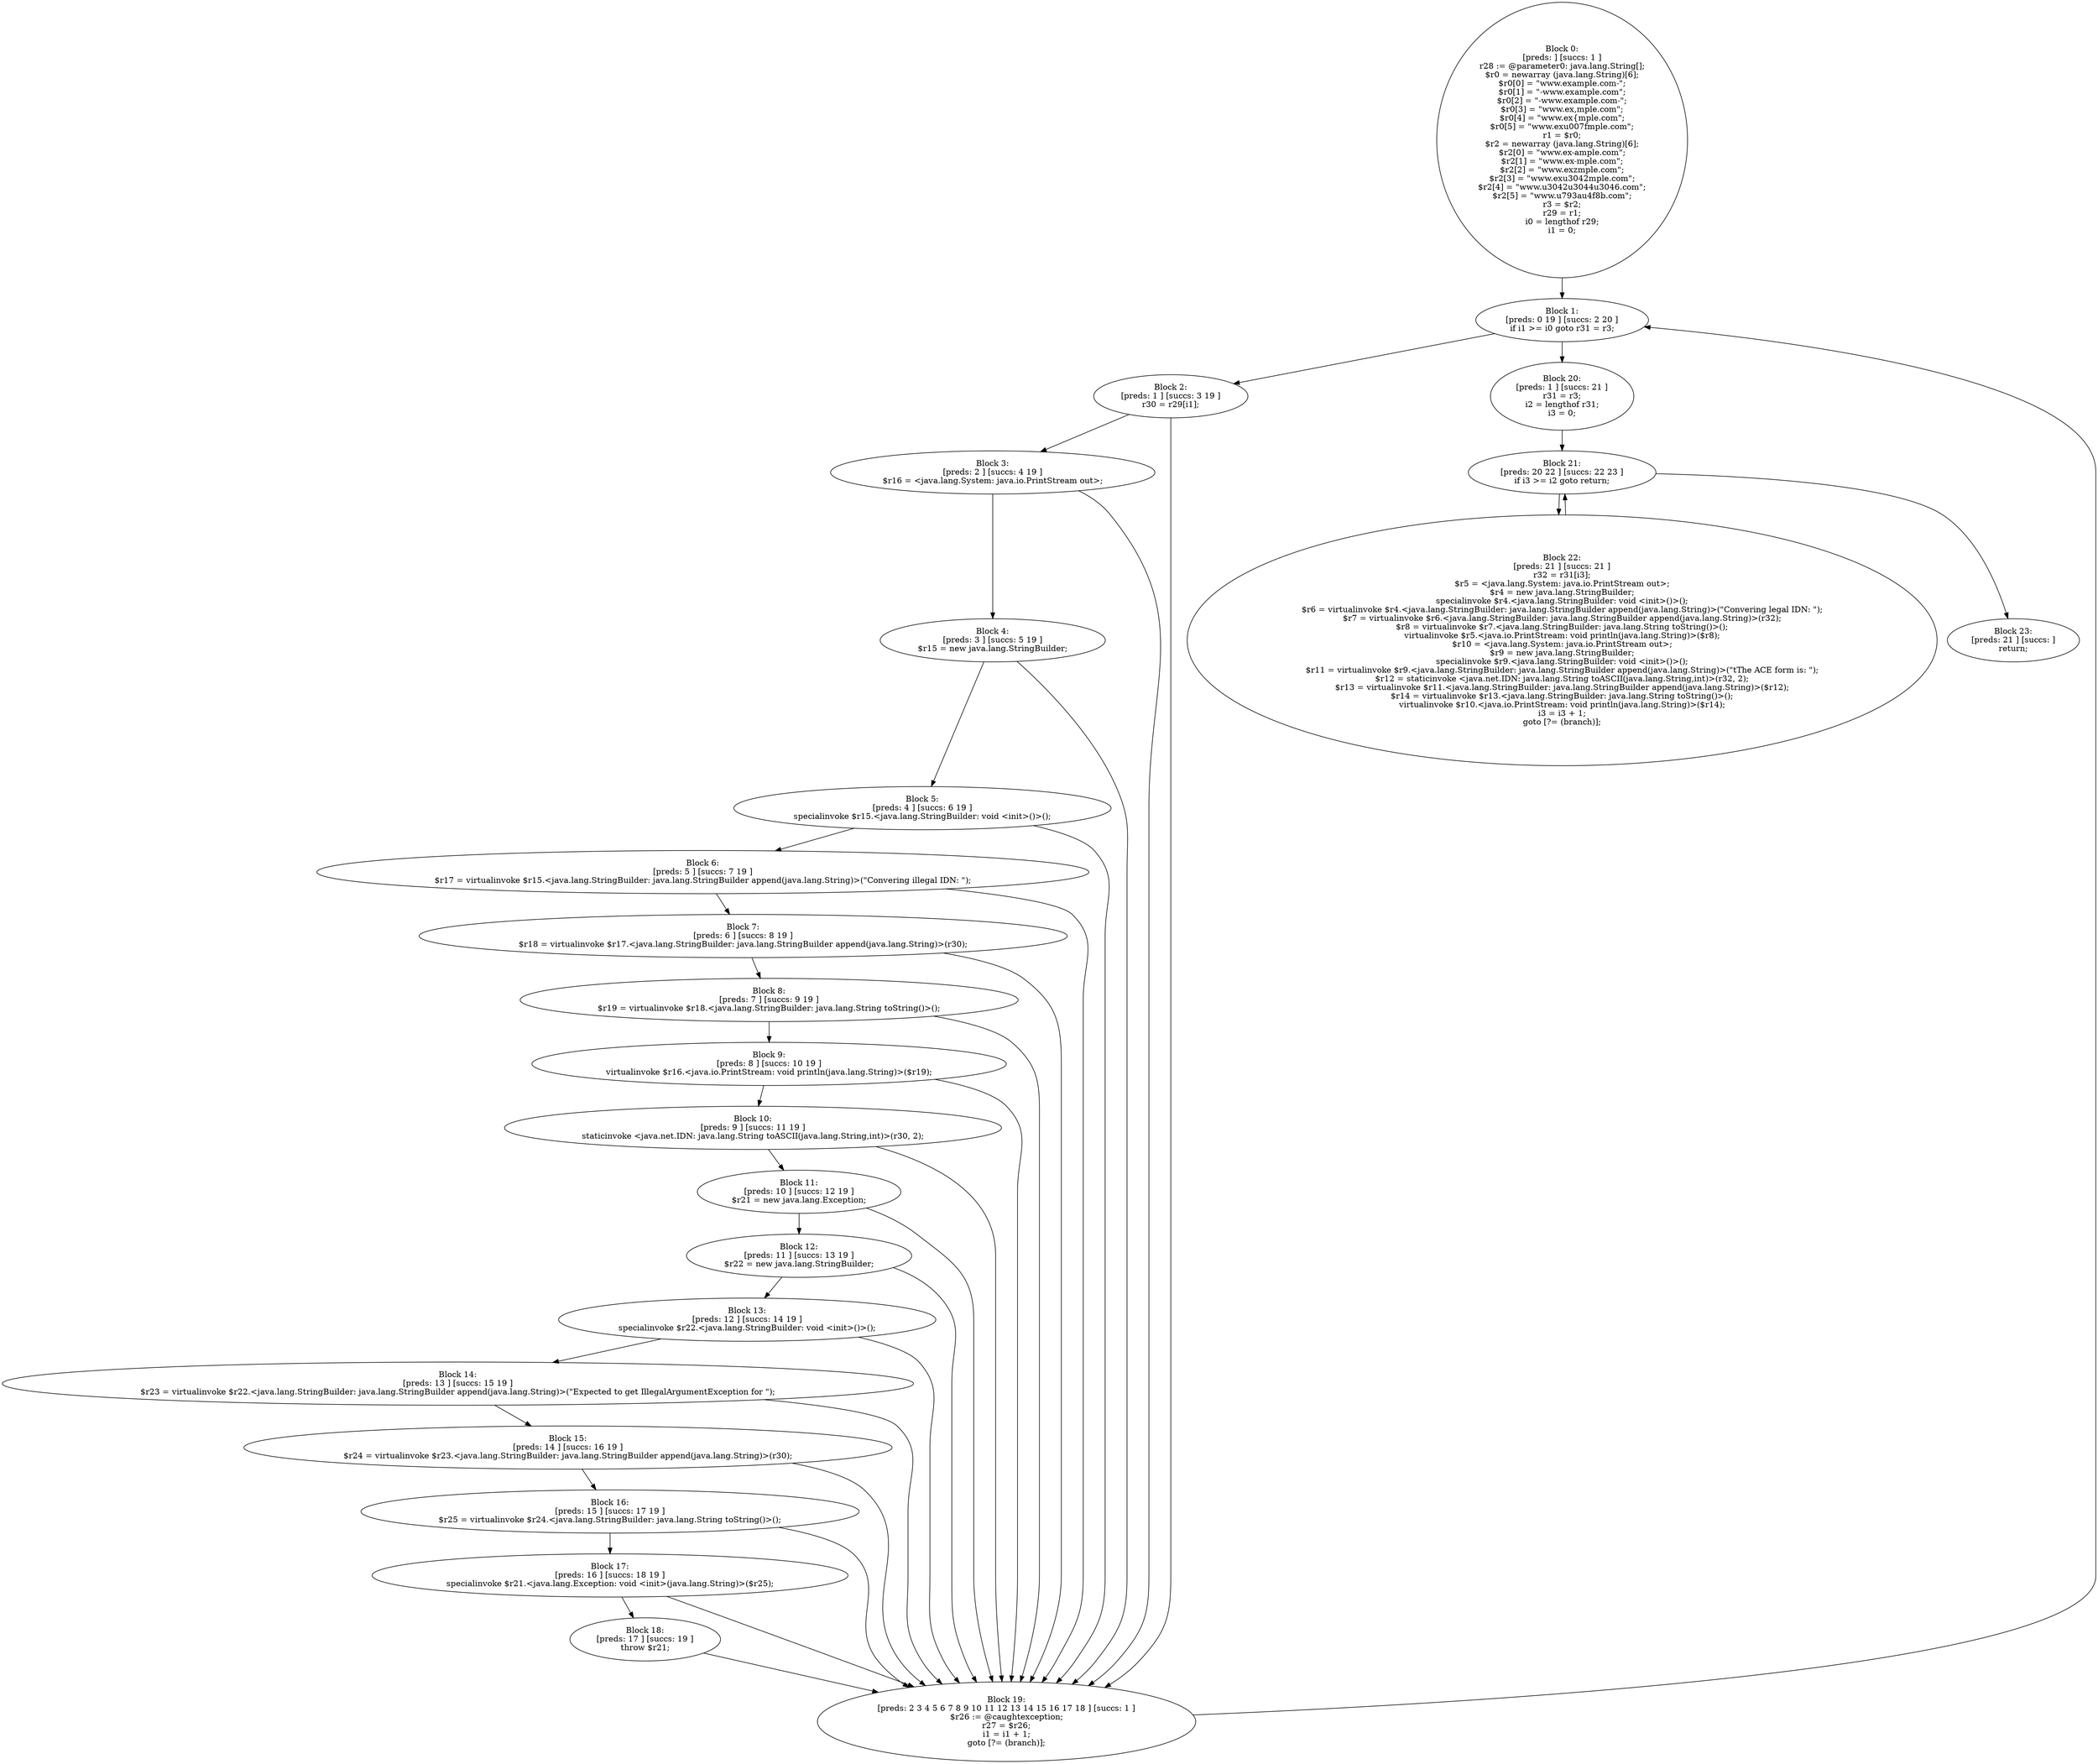 digraph "unitGraph" {
    "Block 0:
[preds: ] [succs: 1 ]
r28 := @parameter0: java.lang.String[];
$r0 = newarray (java.lang.String)[6];
$r0[0] = \"www.example.com-\";
$r0[1] = \"-www.example.com\";
$r0[2] = \"-www.example.com-\";
$r0[3] = \"www.ex,mple.com\";
$r0[4] = \"www.ex{mple.com\";
$r0[5] = \"www.ex\u007fmple.com\";
r1 = $r0;
$r2 = newarray (java.lang.String)[6];
$r2[0] = \"www.ex-ample.com\";
$r2[1] = \"www.ex-mple.com\";
$r2[2] = \"www.exzmple.com\";
$r2[3] = \"www.ex\u3042mple.com\";
$r2[4] = \"www.\u3042\u3044\u3046.com\";
$r2[5] = \"www.\u793a\u4f8b.com\";
r3 = $r2;
r29 = r1;
i0 = lengthof r29;
i1 = 0;
"
    "Block 1:
[preds: 0 19 ] [succs: 2 20 ]
if i1 >= i0 goto r31 = r3;
"
    "Block 2:
[preds: 1 ] [succs: 3 19 ]
r30 = r29[i1];
"
    "Block 3:
[preds: 2 ] [succs: 4 19 ]
$r16 = <java.lang.System: java.io.PrintStream out>;
"
    "Block 4:
[preds: 3 ] [succs: 5 19 ]
$r15 = new java.lang.StringBuilder;
"
    "Block 5:
[preds: 4 ] [succs: 6 19 ]
specialinvoke $r15.<java.lang.StringBuilder: void <init>()>();
"
    "Block 6:
[preds: 5 ] [succs: 7 19 ]
$r17 = virtualinvoke $r15.<java.lang.StringBuilder: java.lang.StringBuilder append(java.lang.String)>(\"Convering illegal IDN: \");
"
    "Block 7:
[preds: 6 ] [succs: 8 19 ]
$r18 = virtualinvoke $r17.<java.lang.StringBuilder: java.lang.StringBuilder append(java.lang.String)>(r30);
"
    "Block 8:
[preds: 7 ] [succs: 9 19 ]
$r19 = virtualinvoke $r18.<java.lang.StringBuilder: java.lang.String toString()>();
"
    "Block 9:
[preds: 8 ] [succs: 10 19 ]
virtualinvoke $r16.<java.io.PrintStream: void println(java.lang.String)>($r19);
"
    "Block 10:
[preds: 9 ] [succs: 11 19 ]
staticinvoke <java.net.IDN: java.lang.String toASCII(java.lang.String,int)>(r30, 2);
"
    "Block 11:
[preds: 10 ] [succs: 12 19 ]
$r21 = new java.lang.Exception;
"
    "Block 12:
[preds: 11 ] [succs: 13 19 ]
$r22 = new java.lang.StringBuilder;
"
    "Block 13:
[preds: 12 ] [succs: 14 19 ]
specialinvoke $r22.<java.lang.StringBuilder: void <init>()>();
"
    "Block 14:
[preds: 13 ] [succs: 15 19 ]
$r23 = virtualinvoke $r22.<java.lang.StringBuilder: java.lang.StringBuilder append(java.lang.String)>(\"Expected to get IllegalArgumentException for \");
"
    "Block 15:
[preds: 14 ] [succs: 16 19 ]
$r24 = virtualinvoke $r23.<java.lang.StringBuilder: java.lang.StringBuilder append(java.lang.String)>(r30);
"
    "Block 16:
[preds: 15 ] [succs: 17 19 ]
$r25 = virtualinvoke $r24.<java.lang.StringBuilder: java.lang.String toString()>();
"
    "Block 17:
[preds: 16 ] [succs: 18 19 ]
specialinvoke $r21.<java.lang.Exception: void <init>(java.lang.String)>($r25);
"
    "Block 18:
[preds: 17 ] [succs: 19 ]
throw $r21;
"
    "Block 19:
[preds: 2 3 4 5 6 7 8 9 10 11 12 13 14 15 16 17 18 ] [succs: 1 ]
$r26 := @caughtexception;
r27 = $r26;
i1 = i1 + 1;
goto [?= (branch)];
"
    "Block 20:
[preds: 1 ] [succs: 21 ]
r31 = r3;
i2 = lengthof r31;
i3 = 0;
"
    "Block 21:
[preds: 20 22 ] [succs: 22 23 ]
if i3 >= i2 goto return;
"
    "Block 22:
[preds: 21 ] [succs: 21 ]
r32 = r31[i3];
$r5 = <java.lang.System: java.io.PrintStream out>;
$r4 = new java.lang.StringBuilder;
specialinvoke $r4.<java.lang.StringBuilder: void <init>()>();
$r6 = virtualinvoke $r4.<java.lang.StringBuilder: java.lang.StringBuilder append(java.lang.String)>(\"Convering legal IDN: \");
$r7 = virtualinvoke $r6.<java.lang.StringBuilder: java.lang.StringBuilder append(java.lang.String)>(r32);
$r8 = virtualinvoke $r7.<java.lang.StringBuilder: java.lang.String toString()>();
virtualinvoke $r5.<java.io.PrintStream: void println(java.lang.String)>($r8);
$r10 = <java.lang.System: java.io.PrintStream out>;
$r9 = new java.lang.StringBuilder;
specialinvoke $r9.<java.lang.StringBuilder: void <init>()>();
$r11 = virtualinvoke $r9.<java.lang.StringBuilder: java.lang.StringBuilder append(java.lang.String)>(\"\tThe ACE form is: \");
$r12 = staticinvoke <java.net.IDN: java.lang.String toASCII(java.lang.String,int)>(r32, 2);
$r13 = virtualinvoke $r11.<java.lang.StringBuilder: java.lang.StringBuilder append(java.lang.String)>($r12);
$r14 = virtualinvoke $r13.<java.lang.StringBuilder: java.lang.String toString()>();
virtualinvoke $r10.<java.io.PrintStream: void println(java.lang.String)>($r14);
i3 = i3 + 1;
goto [?= (branch)];
"
    "Block 23:
[preds: 21 ] [succs: ]
return;
"
    "Block 0:
[preds: ] [succs: 1 ]
r28 := @parameter0: java.lang.String[];
$r0 = newarray (java.lang.String)[6];
$r0[0] = \"www.example.com-\";
$r0[1] = \"-www.example.com\";
$r0[2] = \"-www.example.com-\";
$r0[3] = \"www.ex,mple.com\";
$r0[4] = \"www.ex{mple.com\";
$r0[5] = \"www.ex\u007fmple.com\";
r1 = $r0;
$r2 = newarray (java.lang.String)[6];
$r2[0] = \"www.ex-ample.com\";
$r2[1] = \"www.ex-mple.com\";
$r2[2] = \"www.exzmple.com\";
$r2[3] = \"www.ex\u3042mple.com\";
$r2[4] = \"www.\u3042\u3044\u3046.com\";
$r2[5] = \"www.\u793a\u4f8b.com\";
r3 = $r2;
r29 = r1;
i0 = lengthof r29;
i1 = 0;
"->"Block 1:
[preds: 0 19 ] [succs: 2 20 ]
if i1 >= i0 goto r31 = r3;
";
    "Block 1:
[preds: 0 19 ] [succs: 2 20 ]
if i1 >= i0 goto r31 = r3;
"->"Block 2:
[preds: 1 ] [succs: 3 19 ]
r30 = r29[i1];
";
    "Block 1:
[preds: 0 19 ] [succs: 2 20 ]
if i1 >= i0 goto r31 = r3;
"->"Block 20:
[preds: 1 ] [succs: 21 ]
r31 = r3;
i2 = lengthof r31;
i3 = 0;
";
    "Block 2:
[preds: 1 ] [succs: 3 19 ]
r30 = r29[i1];
"->"Block 3:
[preds: 2 ] [succs: 4 19 ]
$r16 = <java.lang.System: java.io.PrintStream out>;
";
    "Block 2:
[preds: 1 ] [succs: 3 19 ]
r30 = r29[i1];
"->"Block 19:
[preds: 2 3 4 5 6 7 8 9 10 11 12 13 14 15 16 17 18 ] [succs: 1 ]
$r26 := @caughtexception;
r27 = $r26;
i1 = i1 + 1;
goto [?= (branch)];
";
    "Block 3:
[preds: 2 ] [succs: 4 19 ]
$r16 = <java.lang.System: java.io.PrintStream out>;
"->"Block 4:
[preds: 3 ] [succs: 5 19 ]
$r15 = new java.lang.StringBuilder;
";
    "Block 3:
[preds: 2 ] [succs: 4 19 ]
$r16 = <java.lang.System: java.io.PrintStream out>;
"->"Block 19:
[preds: 2 3 4 5 6 7 8 9 10 11 12 13 14 15 16 17 18 ] [succs: 1 ]
$r26 := @caughtexception;
r27 = $r26;
i1 = i1 + 1;
goto [?= (branch)];
";
    "Block 4:
[preds: 3 ] [succs: 5 19 ]
$r15 = new java.lang.StringBuilder;
"->"Block 5:
[preds: 4 ] [succs: 6 19 ]
specialinvoke $r15.<java.lang.StringBuilder: void <init>()>();
";
    "Block 4:
[preds: 3 ] [succs: 5 19 ]
$r15 = new java.lang.StringBuilder;
"->"Block 19:
[preds: 2 3 4 5 6 7 8 9 10 11 12 13 14 15 16 17 18 ] [succs: 1 ]
$r26 := @caughtexception;
r27 = $r26;
i1 = i1 + 1;
goto [?= (branch)];
";
    "Block 5:
[preds: 4 ] [succs: 6 19 ]
specialinvoke $r15.<java.lang.StringBuilder: void <init>()>();
"->"Block 6:
[preds: 5 ] [succs: 7 19 ]
$r17 = virtualinvoke $r15.<java.lang.StringBuilder: java.lang.StringBuilder append(java.lang.String)>(\"Convering illegal IDN: \");
";
    "Block 5:
[preds: 4 ] [succs: 6 19 ]
specialinvoke $r15.<java.lang.StringBuilder: void <init>()>();
"->"Block 19:
[preds: 2 3 4 5 6 7 8 9 10 11 12 13 14 15 16 17 18 ] [succs: 1 ]
$r26 := @caughtexception;
r27 = $r26;
i1 = i1 + 1;
goto [?= (branch)];
";
    "Block 6:
[preds: 5 ] [succs: 7 19 ]
$r17 = virtualinvoke $r15.<java.lang.StringBuilder: java.lang.StringBuilder append(java.lang.String)>(\"Convering illegal IDN: \");
"->"Block 7:
[preds: 6 ] [succs: 8 19 ]
$r18 = virtualinvoke $r17.<java.lang.StringBuilder: java.lang.StringBuilder append(java.lang.String)>(r30);
";
    "Block 6:
[preds: 5 ] [succs: 7 19 ]
$r17 = virtualinvoke $r15.<java.lang.StringBuilder: java.lang.StringBuilder append(java.lang.String)>(\"Convering illegal IDN: \");
"->"Block 19:
[preds: 2 3 4 5 6 7 8 9 10 11 12 13 14 15 16 17 18 ] [succs: 1 ]
$r26 := @caughtexception;
r27 = $r26;
i1 = i1 + 1;
goto [?= (branch)];
";
    "Block 7:
[preds: 6 ] [succs: 8 19 ]
$r18 = virtualinvoke $r17.<java.lang.StringBuilder: java.lang.StringBuilder append(java.lang.String)>(r30);
"->"Block 8:
[preds: 7 ] [succs: 9 19 ]
$r19 = virtualinvoke $r18.<java.lang.StringBuilder: java.lang.String toString()>();
";
    "Block 7:
[preds: 6 ] [succs: 8 19 ]
$r18 = virtualinvoke $r17.<java.lang.StringBuilder: java.lang.StringBuilder append(java.lang.String)>(r30);
"->"Block 19:
[preds: 2 3 4 5 6 7 8 9 10 11 12 13 14 15 16 17 18 ] [succs: 1 ]
$r26 := @caughtexception;
r27 = $r26;
i1 = i1 + 1;
goto [?= (branch)];
";
    "Block 8:
[preds: 7 ] [succs: 9 19 ]
$r19 = virtualinvoke $r18.<java.lang.StringBuilder: java.lang.String toString()>();
"->"Block 9:
[preds: 8 ] [succs: 10 19 ]
virtualinvoke $r16.<java.io.PrintStream: void println(java.lang.String)>($r19);
";
    "Block 8:
[preds: 7 ] [succs: 9 19 ]
$r19 = virtualinvoke $r18.<java.lang.StringBuilder: java.lang.String toString()>();
"->"Block 19:
[preds: 2 3 4 5 6 7 8 9 10 11 12 13 14 15 16 17 18 ] [succs: 1 ]
$r26 := @caughtexception;
r27 = $r26;
i1 = i1 + 1;
goto [?= (branch)];
";
    "Block 9:
[preds: 8 ] [succs: 10 19 ]
virtualinvoke $r16.<java.io.PrintStream: void println(java.lang.String)>($r19);
"->"Block 10:
[preds: 9 ] [succs: 11 19 ]
staticinvoke <java.net.IDN: java.lang.String toASCII(java.lang.String,int)>(r30, 2);
";
    "Block 9:
[preds: 8 ] [succs: 10 19 ]
virtualinvoke $r16.<java.io.PrintStream: void println(java.lang.String)>($r19);
"->"Block 19:
[preds: 2 3 4 5 6 7 8 9 10 11 12 13 14 15 16 17 18 ] [succs: 1 ]
$r26 := @caughtexception;
r27 = $r26;
i1 = i1 + 1;
goto [?= (branch)];
";
    "Block 10:
[preds: 9 ] [succs: 11 19 ]
staticinvoke <java.net.IDN: java.lang.String toASCII(java.lang.String,int)>(r30, 2);
"->"Block 11:
[preds: 10 ] [succs: 12 19 ]
$r21 = new java.lang.Exception;
";
    "Block 10:
[preds: 9 ] [succs: 11 19 ]
staticinvoke <java.net.IDN: java.lang.String toASCII(java.lang.String,int)>(r30, 2);
"->"Block 19:
[preds: 2 3 4 5 6 7 8 9 10 11 12 13 14 15 16 17 18 ] [succs: 1 ]
$r26 := @caughtexception;
r27 = $r26;
i1 = i1 + 1;
goto [?= (branch)];
";
    "Block 11:
[preds: 10 ] [succs: 12 19 ]
$r21 = new java.lang.Exception;
"->"Block 12:
[preds: 11 ] [succs: 13 19 ]
$r22 = new java.lang.StringBuilder;
";
    "Block 11:
[preds: 10 ] [succs: 12 19 ]
$r21 = new java.lang.Exception;
"->"Block 19:
[preds: 2 3 4 5 6 7 8 9 10 11 12 13 14 15 16 17 18 ] [succs: 1 ]
$r26 := @caughtexception;
r27 = $r26;
i1 = i1 + 1;
goto [?= (branch)];
";
    "Block 12:
[preds: 11 ] [succs: 13 19 ]
$r22 = new java.lang.StringBuilder;
"->"Block 13:
[preds: 12 ] [succs: 14 19 ]
specialinvoke $r22.<java.lang.StringBuilder: void <init>()>();
";
    "Block 12:
[preds: 11 ] [succs: 13 19 ]
$r22 = new java.lang.StringBuilder;
"->"Block 19:
[preds: 2 3 4 5 6 7 8 9 10 11 12 13 14 15 16 17 18 ] [succs: 1 ]
$r26 := @caughtexception;
r27 = $r26;
i1 = i1 + 1;
goto [?= (branch)];
";
    "Block 13:
[preds: 12 ] [succs: 14 19 ]
specialinvoke $r22.<java.lang.StringBuilder: void <init>()>();
"->"Block 14:
[preds: 13 ] [succs: 15 19 ]
$r23 = virtualinvoke $r22.<java.lang.StringBuilder: java.lang.StringBuilder append(java.lang.String)>(\"Expected to get IllegalArgumentException for \");
";
    "Block 13:
[preds: 12 ] [succs: 14 19 ]
specialinvoke $r22.<java.lang.StringBuilder: void <init>()>();
"->"Block 19:
[preds: 2 3 4 5 6 7 8 9 10 11 12 13 14 15 16 17 18 ] [succs: 1 ]
$r26 := @caughtexception;
r27 = $r26;
i1 = i1 + 1;
goto [?= (branch)];
";
    "Block 14:
[preds: 13 ] [succs: 15 19 ]
$r23 = virtualinvoke $r22.<java.lang.StringBuilder: java.lang.StringBuilder append(java.lang.String)>(\"Expected to get IllegalArgumentException for \");
"->"Block 15:
[preds: 14 ] [succs: 16 19 ]
$r24 = virtualinvoke $r23.<java.lang.StringBuilder: java.lang.StringBuilder append(java.lang.String)>(r30);
";
    "Block 14:
[preds: 13 ] [succs: 15 19 ]
$r23 = virtualinvoke $r22.<java.lang.StringBuilder: java.lang.StringBuilder append(java.lang.String)>(\"Expected to get IllegalArgumentException for \");
"->"Block 19:
[preds: 2 3 4 5 6 7 8 9 10 11 12 13 14 15 16 17 18 ] [succs: 1 ]
$r26 := @caughtexception;
r27 = $r26;
i1 = i1 + 1;
goto [?= (branch)];
";
    "Block 15:
[preds: 14 ] [succs: 16 19 ]
$r24 = virtualinvoke $r23.<java.lang.StringBuilder: java.lang.StringBuilder append(java.lang.String)>(r30);
"->"Block 16:
[preds: 15 ] [succs: 17 19 ]
$r25 = virtualinvoke $r24.<java.lang.StringBuilder: java.lang.String toString()>();
";
    "Block 15:
[preds: 14 ] [succs: 16 19 ]
$r24 = virtualinvoke $r23.<java.lang.StringBuilder: java.lang.StringBuilder append(java.lang.String)>(r30);
"->"Block 19:
[preds: 2 3 4 5 6 7 8 9 10 11 12 13 14 15 16 17 18 ] [succs: 1 ]
$r26 := @caughtexception;
r27 = $r26;
i1 = i1 + 1;
goto [?= (branch)];
";
    "Block 16:
[preds: 15 ] [succs: 17 19 ]
$r25 = virtualinvoke $r24.<java.lang.StringBuilder: java.lang.String toString()>();
"->"Block 17:
[preds: 16 ] [succs: 18 19 ]
specialinvoke $r21.<java.lang.Exception: void <init>(java.lang.String)>($r25);
";
    "Block 16:
[preds: 15 ] [succs: 17 19 ]
$r25 = virtualinvoke $r24.<java.lang.StringBuilder: java.lang.String toString()>();
"->"Block 19:
[preds: 2 3 4 5 6 7 8 9 10 11 12 13 14 15 16 17 18 ] [succs: 1 ]
$r26 := @caughtexception;
r27 = $r26;
i1 = i1 + 1;
goto [?= (branch)];
";
    "Block 17:
[preds: 16 ] [succs: 18 19 ]
specialinvoke $r21.<java.lang.Exception: void <init>(java.lang.String)>($r25);
"->"Block 18:
[preds: 17 ] [succs: 19 ]
throw $r21;
";
    "Block 17:
[preds: 16 ] [succs: 18 19 ]
specialinvoke $r21.<java.lang.Exception: void <init>(java.lang.String)>($r25);
"->"Block 19:
[preds: 2 3 4 5 6 7 8 9 10 11 12 13 14 15 16 17 18 ] [succs: 1 ]
$r26 := @caughtexception;
r27 = $r26;
i1 = i1 + 1;
goto [?= (branch)];
";
    "Block 18:
[preds: 17 ] [succs: 19 ]
throw $r21;
"->"Block 19:
[preds: 2 3 4 5 6 7 8 9 10 11 12 13 14 15 16 17 18 ] [succs: 1 ]
$r26 := @caughtexception;
r27 = $r26;
i1 = i1 + 1;
goto [?= (branch)];
";
    "Block 19:
[preds: 2 3 4 5 6 7 8 9 10 11 12 13 14 15 16 17 18 ] [succs: 1 ]
$r26 := @caughtexception;
r27 = $r26;
i1 = i1 + 1;
goto [?= (branch)];
"->"Block 1:
[preds: 0 19 ] [succs: 2 20 ]
if i1 >= i0 goto r31 = r3;
";
    "Block 20:
[preds: 1 ] [succs: 21 ]
r31 = r3;
i2 = lengthof r31;
i3 = 0;
"->"Block 21:
[preds: 20 22 ] [succs: 22 23 ]
if i3 >= i2 goto return;
";
    "Block 21:
[preds: 20 22 ] [succs: 22 23 ]
if i3 >= i2 goto return;
"->"Block 22:
[preds: 21 ] [succs: 21 ]
r32 = r31[i3];
$r5 = <java.lang.System: java.io.PrintStream out>;
$r4 = new java.lang.StringBuilder;
specialinvoke $r4.<java.lang.StringBuilder: void <init>()>();
$r6 = virtualinvoke $r4.<java.lang.StringBuilder: java.lang.StringBuilder append(java.lang.String)>(\"Convering legal IDN: \");
$r7 = virtualinvoke $r6.<java.lang.StringBuilder: java.lang.StringBuilder append(java.lang.String)>(r32);
$r8 = virtualinvoke $r7.<java.lang.StringBuilder: java.lang.String toString()>();
virtualinvoke $r5.<java.io.PrintStream: void println(java.lang.String)>($r8);
$r10 = <java.lang.System: java.io.PrintStream out>;
$r9 = new java.lang.StringBuilder;
specialinvoke $r9.<java.lang.StringBuilder: void <init>()>();
$r11 = virtualinvoke $r9.<java.lang.StringBuilder: java.lang.StringBuilder append(java.lang.String)>(\"\tThe ACE form is: \");
$r12 = staticinvoke <java.net.IDN: java.lang.String toASCII(java.lang.String,int)>(r32, 2);
$r13 = virtualinvoke $r11.<java.lang.StringBuilder: java.lang.StringBuilder append(java.lang.String)>($r12);
$r14 = virtualinvoke $r13.<java.lang.StringBuilder: java.lang.String toString()>();
virtualinvoke $r10.<java.io.PrintStream: void println(java.lang.String)>($r14);
i3 = i3 + 1;
goto [?= (branch)];
";
    "Block 21:
[preds: 20 22 ] [succs: 22 23 ]
if i3 >= i2 goto return;
"->"Block 23:
[preds: 21 ] [succs: ]
return;
";
    "Block 22:
[preds: 21 ] [succs: 21 ]
r32 = r31[i3];
$r5 = <java.lang.System: java.io.PrintStream out>;
$r4 = new java.lang.StringBuilder;
specialinvoke $r4.<java.lang.StringBuilder: void <init>()>();
$r6 = virtualinvoke $r4.<java.lang.StringBuilder: java.lang.StringBuilder append(java.lang.String)>(\"Convering legal IDN: \");
$r7 = virtualinvoke $r6.<java.lang.StringBuilder: java.lang.StringBuilder append(java.lang.String)>(r32);
$r8 = virtualinvoke $r7.<java.lang.StringBuilder: java.lang.String toString()>();
virtualinvoke $r5.<java.io.PrintStream: void println(java.lang.String)>($r8);
$r10 = <java.lang.System: java.io.PrintStream out>;
$r9 = new java.lang.StringBuilder;
specialinvoke $r9.<java.lang.StringBuilder: void <init>()>();
$r11 = virtualinvoke $r9.<java.lang.StringBuilder: java.lang.StringBuilder append(java.lang.String)>(\"\tThe ACE form is: \");
$r12 = staticinvoke <java.net.IDN: java.lang.String toASCII(java.lang.String,int)>(r32, 2);
$r13 = virtualinvoke $r11.<java.lang.StringBuilder: java.lang.StringBuilder append(java.lang.String)>($r12);
$r14 = virtualinvoke $r13.<java.lang.StringBuilder: java.lang.String toString()>();
virtualinvoke $r10.<java.io.PrintStream: void println(java.lang.String)>($r14);
i3 = i3 + 1;
goto [?= (branch)];
"->"Block 21:
[preds: 20 22 ] [succs: 22 23 ]
if i3 >= i2 goto return;
";
}
